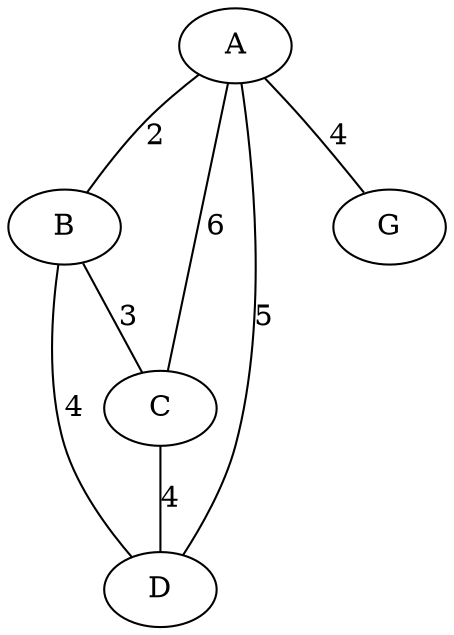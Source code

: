graph G{
A--B [label ="2"];
A--C [label ="6"];
A--D [label ="5"];
A--G [label ="4"];
B--C [label ="3"];
B--D [label ="4"];
C--D [label ="4"];
D;
G;
}
